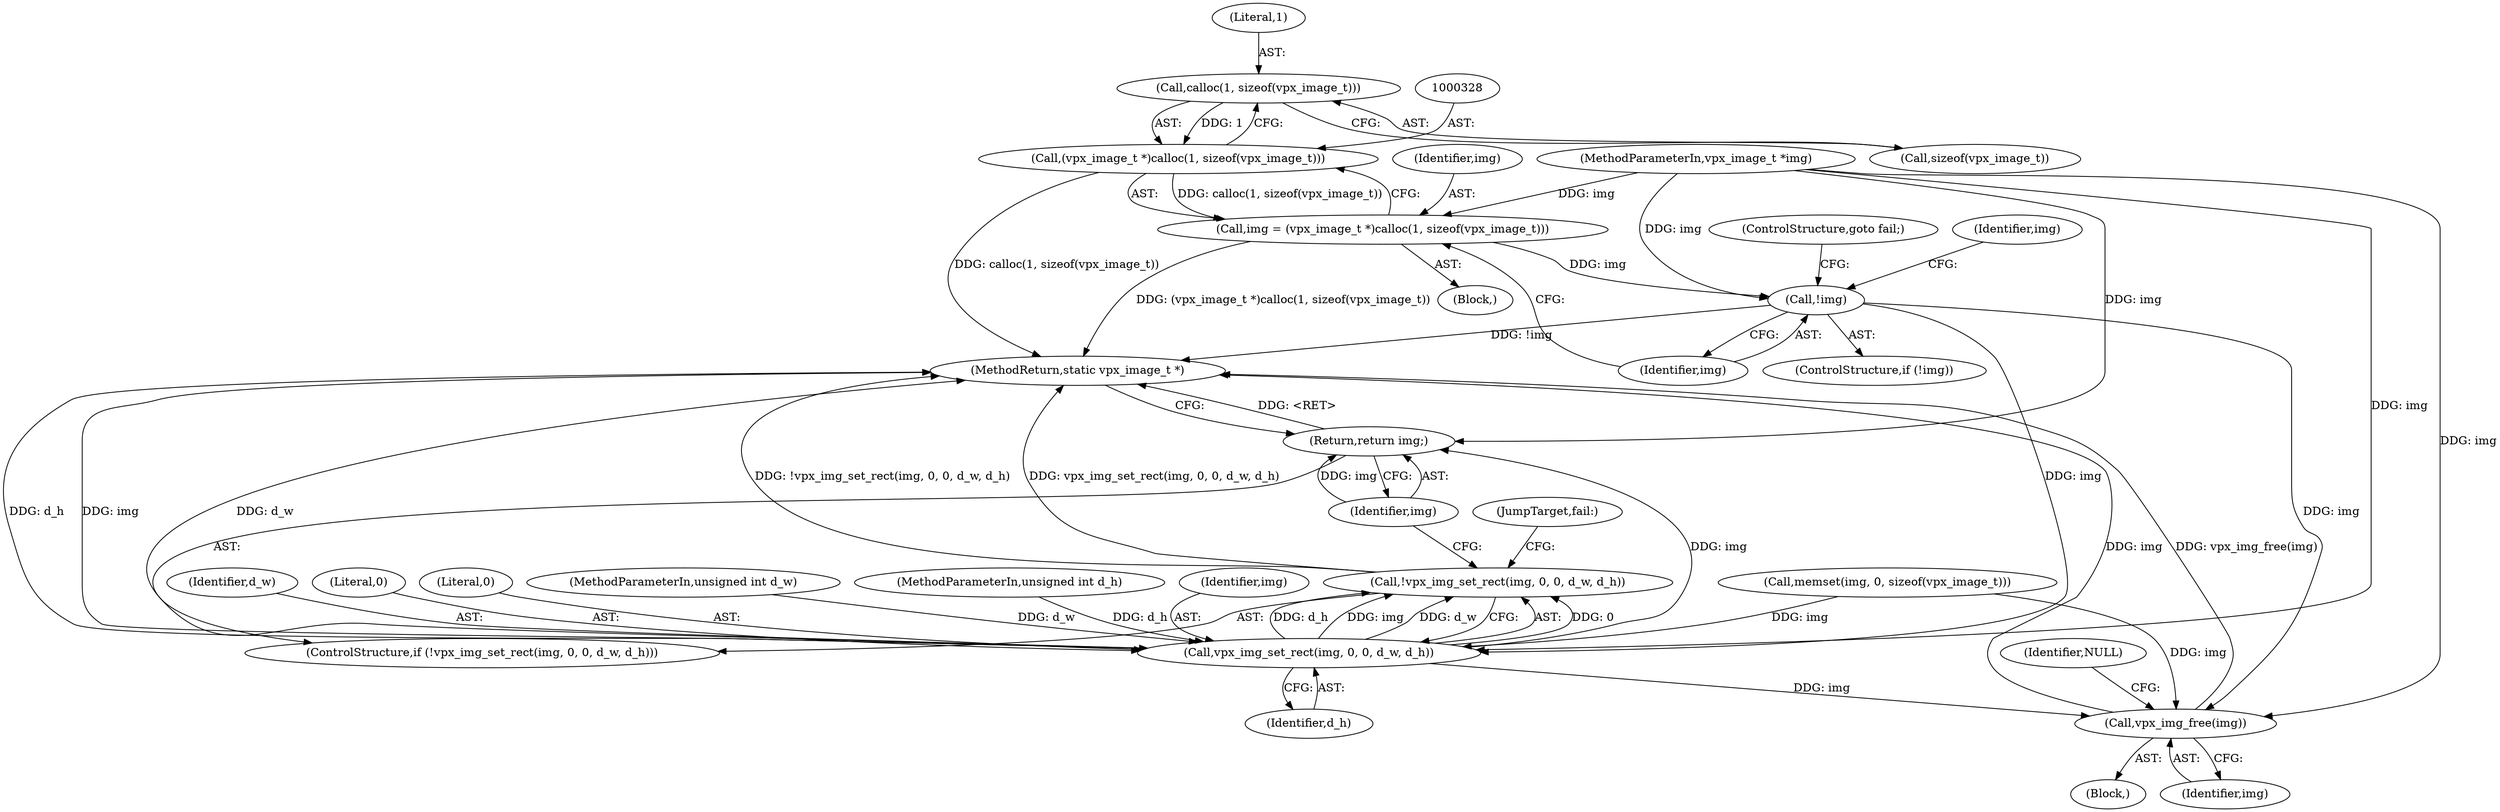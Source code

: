 digraph "0_Android_55cd1dd7c8d0a3de907d22e0f12718733f4e41d9@API" {
"1000329" [label="(Call,calloc(1, sizeof(vpx_image_t)))"];
"1000327" [label="(Call,(vpx_image_t *)calloc(1, sizeof(vpx_image_t)))"];
"1000325" [label="(Call,img = (vpx_image_t *)calloc(1, sizeof(vpx_image_t)))"];
"1000334" [label="(Call,!img)"];
"1000478" [label="(Call,vpx_img_set_rect(img, 0, 0, d_w, d_h))"];
"1000477" [label="(Call,!vpx_img_set_rect(img, 0, 0, d_w, d_h))"];
"1000484" [label="(Return,return img;)"];
"1000487" [label="(Call,vpx_img_free(img))"];
"1000482" [label="(Identifier,d_w)"];
"1000484" [label="(Return,return img;)"];
"1000335" [label="(Identifier,img)"];
"1000480" [label="(Literal,0)"];
"1000481" [label="(Literal,0)"];
"1000329" [label="(Call,calloc(1, sizeof(vpx_image_t)))"];
"1000111" [label="(MethodParameterIn,vpx_image_t *img)"];
"1000330" [label="(Literal,1)"];
"1000324" [label="(Block,)"];
"1000490" [label="(Identifier,NULL)"];
"1000477" [label="(Call,!vpx_img_set_rect(img, 0, 0, d_w, d_h))"];
"1000478" [label="(Call,vpx_img_set_rect(img, 0, 0, d_w, d_h))"];
"1000325" [label="(Call,img = (vpx_image_t *)calloc(1, sizeof(vpx_image_t)))"];
"1000113" [label="(MethodParameterIn,unsigned int d_w)"];
"1000331" [label="(Call,sizeof(vpx_image_t))"];
"1000114" [label="(MethodParameterIn,unsigned int d_h)"];
"1000485" [label="(Identifier,img)"];
"1000118" [label="(Block,)"];
"1000336" [label="(ControlStructure,goto fail;)"];
"1000491" [label="(MethodReturn,static vpx_image_t *)"];
"1000326" [label="(Identifier,img)"];
"1000486" [label="(JumpTarget,fail:)"];
"1000334" [label="(Call,!img)"];
"1000479" [label="(Identifier,img)"];
"1000333" [label="(ControlStructure,if (!img))"];
"1000344" [label="(Call,memset(img, 0, sizeof(vpx_image_t)))"];
"1000487" [label="(Call,vpx_img_free(img))"];
"1000488" [label="(Identifier,img)"];
"1000339" [label="(Identifier,img)"];
"1000476" [label="(ControlStructure,if (!vpx_img_set_rect(img, 0, 0, d_w, d_h)))"];
"1000483" [label="(Identifier,d_h)"];
"1000327" [label="(Call,(vpx_image_t *)calloc(1, sizeof(vpx_image_t)))"];
"1000329" -> "1000327"  [label="AST: "];
"1000329" -> "1000331"  [label="CFG: "];
"1000330" -> "1000329"  [label="AST: "];
"1000331" -> "1000329"  [label="AST: "];
"1000327" -> "1000329"  [label="CFG: "];
"1000329" -> "1000327"  [label="DDG: 1"];
"1000327" -> "1000325"  [label="AST: "];
"1000328" -> "1000327"  [label="AST: "];
"1000325" -> "1000327"  [label="CFG: "];
"1000327" -> "1000491"  [label="DDG: calloc(1, sizeof(vpx_image_t))"];
"1000327" -> "1000325"  [label="DDG: calloc(1, sizeof(vpx_image_t))"];
"1000325" -> "1000324"  [label="AST: "];
"1000326" -> "1000325"  [label="AST: "];
"1000335" -> "1000325"  [label="CFG: "];
"1000325" -> "1000491"  [label="DDG: (vpx_image_t *)calloc(1, sizeof(vpx_image_t))"];
"1000111" -> "1000325"  [label="DDG: img"];
"1000325" -> "1000334"  [label="DDG: img"];
"1000334" -> "1000333"  [label="AST: "];
"1000334" -> "1000335"  [label="CFG: "];
"1000335" -> "1000334"  [label="AST: "];
"1000336" -> "1000334"  [label="CFG: "];
"1000339" -> "1000334"  [label="CFG: "];
"1000334" -> "1000491"  [label="DDG: !img"];
"1000111" -> "1000334"  [label="DDG: img"];
"1000334" -> "1000478"  [label="DDG: img"];
"1000334" -> "1000487"  [label="DDG: img"];
"1000478" -> "1000477"  [label="AST: "];
"1000478" -> "1000483"  [label="CFG: "];
"1000479" -> "1000478"  [label="AST: "];
"1000480" -> "1000478"  [label="AST: "];
"1000481" -> "1000478"  [label="AST: "];
"1000482" -> "1000478"  [label="AST: "];
"1000483" -> "1000478"  [label="AST: "];
"1000477" -> "1000478"  [label="CFG: "];
"1000478" -> "1000491"  [label="DDG: d_h"];
"1000478" -> "1000491"  [label="DDG: img"];
"1000478" -> "1000491"  [label="DDG: d_w"];
"1000478" -> "1000477"  [label="DDG: 0"];
"1000478" -> "1000477"  [label="DDG: d_h"];
"1000478" -> "1000477"  [label="DDG: img"];
"1000478" -> "1000477"  [label="DDG: d_w"];
"1000344" -> "1000478"  [label="DDG: img"];
"1000111" -> "1000478"  [label="DDG: img"];
"1000113" -> "1000478"  [label="DDG: d_w"];
"1000114" -> "1000478"  [label="DDG: d_h"];
"1000478" -> "1000484"  [label="DDG: img"];
"1000478" -> "1000487"  [label="DDG: img"];
"1000477" -> "1000476"  [label="AST: "];
"1000485" -> "1000477"  [label="CFG: "];
"1000486" -> "1000477"  [label="CFG: "];
"1000477" -> "1000491"  [label="DDG: !vpx_img_set_rect(img, 0, 0, d_w, d_h)"];
"1000477" -> "1000491"  [label="DDG: vpx_img_set_rect(img, 0, 0, d_w, d_h)"];
"1000484" -> "1000476"  [label="AST: "];
"1000484" -> "1000485"  [label="CFG: "];
"1000485" -> "1000484"  [label="AST: "];
"1000491" -> "1000484"  [label="CFG: "];
"1000484" -> "1000491"  [label="DDG: <RET>"];
"1000485" -> "1000484"  [label="DDG: img"];
"1000111" -> "1000484"  [label="DDG: img"];
"1000487" -> "1000118"  [label="AST: "];
"1000487" -> "1000488"  [label="CFG: "];
"1000488" -> "1000487"  [label="AST: "];
"1000490" -> "1000487"  [label="CFG: "];
"1000487" -> "1000491"  [label="DDG: img"];
"1000487" -> "1000491"  [label="DDG: vpx_img_free(img)"];
"1000344" -> "1000487"  [label="DDG: img"];
"1000111" -> "1000487"  [label="DDG: img"];
}
